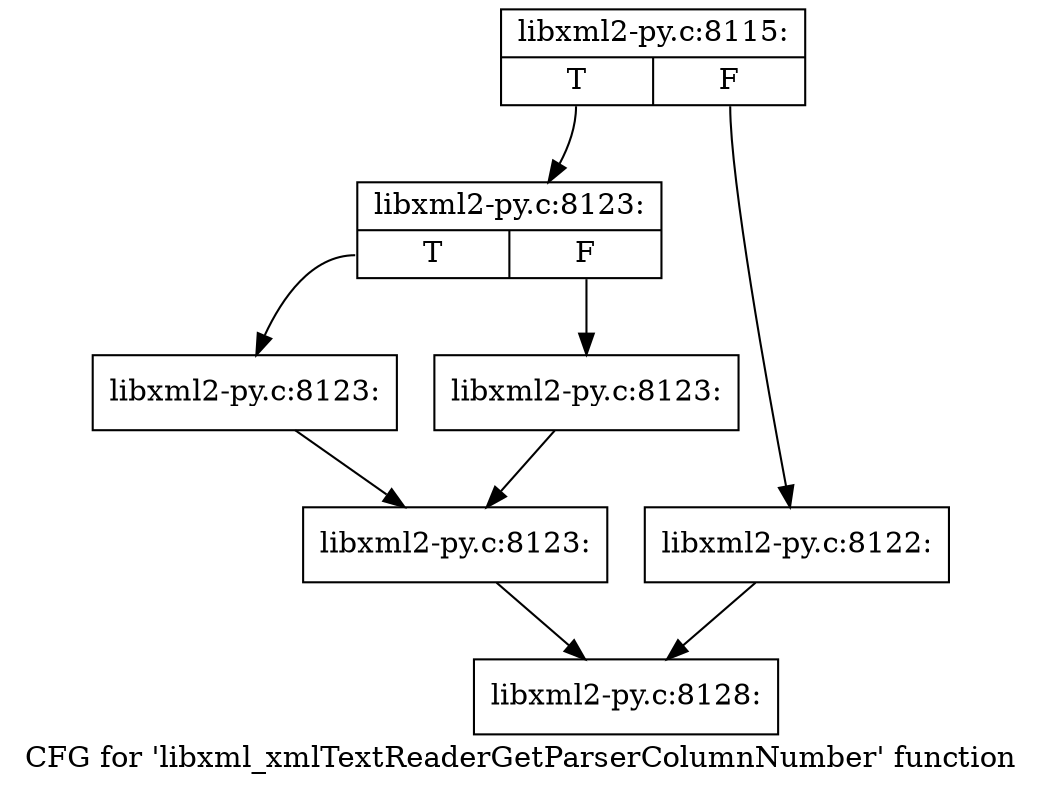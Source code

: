 digraph "CFG for 'libxml_xmlTextReaderGetParserColumnNumber' function" {
	label="CFG for 'libxml_xmlTextReaderGetParserColumnNumber' function";

	Node0x43c01d0 [shape=record,label="{libxml2-py.c:8115:|{<s0>T|<s1>F}}"];
	Node0x43c01d0:s0 -> Node0x43c4330;
	Node0x43c01d0:s1 -> Node0x43c42e0;
	Node0x43c42e0 [shape=record,label="{libxml2-py.c:8122:}"];
	Node0x43c42e0 -> Node0x43c28c0;
	Node0x43c4330 [shape=record,label="{libxml2-py.c:8123:|{<s0>T|<s1>F}}"];
	Node0x43c4330:s0 -> Node0x43c4b60;
	Node0x43c4330:s1 -> Node0x43c4bb0;
	Node0x43c4b60 [shape=record,label="{libxml2-py.c:8123:}"];
	Node0x43c4b60 -> Node0x43c4c00;
	Node0x43c4bb0 [shape=record,label="{libxml2-py.c:8123:}"];
	Node0x43c4bb0 -> Node0x43c4c00;
	Node0x43c4c00 [shape=record,label="{libxml2-py.c:8123:}"];
	Node0x43c4c00 -> Node0x43c28c0;
	Node0x43c28c0 [shape=record,label="{libxml2-py.c:8128:}"];
}
